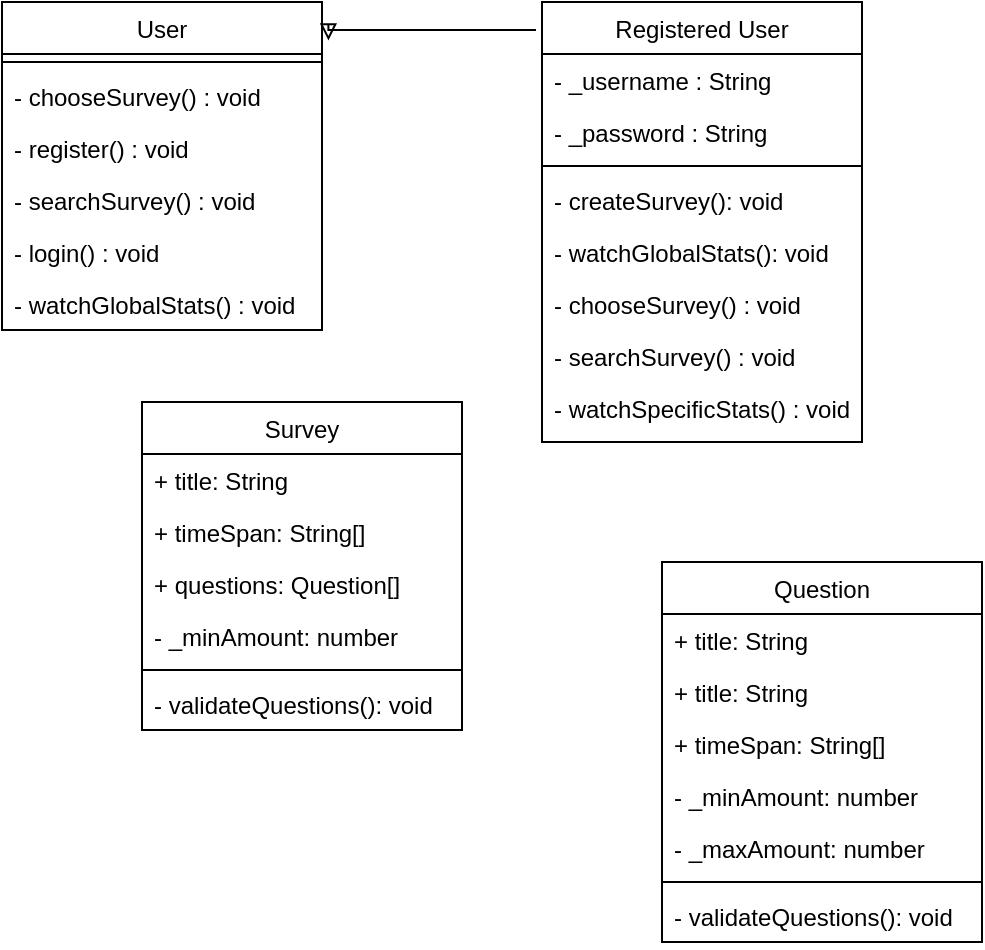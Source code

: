 <mxfile version="14.8.1" type="device"><diagram id="C5RBs43oDa-KdzZeNtuy" name="Page-1"><mxGraphModel dx="1422" dy="794" grid="1" gridSize="10" guides="1" tooltips="1" connect="1" arrows="1" fold="1" page="1" pageScale="1" pageWidth="827" pageHeight="1169" math="0" shadow="0"><root><mxCell id="WIyWlLk6GJQsqaUBKTNV-0"/><mxCell id="WIyWlLk6GJQsqaUBKTNV-1" parent="WIyWlLk6GJQsqaUBKTNV-0"/><mxCell id="sMYsFtflVqnbd84UdNoo-0" value="Registered User" style="swimlane;fontStyle=0;align=center;verticalAlign=top;childLayout=stackLayout;horizontal=1;startSize=26;horizontalStack=0;resizeParent=1;resizeLast=0;collapsible=1;marginBottom=0;rounded=0;shadow=0;strokeWidth=1;" vertex="1" parent="WIyWlLk6GJQsqaUBKTNV-1"><mxGeometry x="310" y="30" width="160" height="220" as="geometry"><mxRectangle x="230" y="140" width="160" height="26" as="alternateBounds"/></mxGeometry></mxCell><mxCell id="sMYsFtflVqnbd84UdNoo-1" value="- _username : String" style="text;align=left;verticalAlign=top;spacingLeft=4;spacingRight=4;overflow=hidden;rotatable=0;points=[[0,0.5],[1,0.5]];portConstraint=eastwest;" vertex="1" parent="sMYsFtflVqnbd84UdNoo-0"><mxGeometry y="26" width="160" height="26" as="geometry"/></mxCell><mxCell id="sMYsFtflVqnbd84UdNoo-2" value="- _password : String" style="text;align=left;verticalAlign=top;spacingLeft=4;spacingRight=4;overflow=hidden;rotatable=0;points=[[0,0.5],[1,0.5]];portConstraint=eastwest;rounded=0;shadow=0;html=0;" vertex="1" parent="sMYsFtflVqnbd84UdNoo-0"><mxGeometry y="52" width="160" height="26" as="geometry"/></mxCell><mxCell id="sMYsFtflVqnbd84UdNoo-4" value="" style="line;html=1;strokeWidth=1;align=left;verticalAlign=middle;spacingTop=-1;spacingLeft=3;spacingRight=3;rotatable=0;labelPosition=right;points=[];portConstraint=eastwest;" vertex="1" parent="sMYsFtflVqnbd84UdNoo-0"><mxGeometry y="78" width="160" height="8" as="geometry"/></mxCell><mxCell id="sMYsFtflVqnbd84UdNoo-6" value="- createSurvey(): void" style="text;align=left;verticalAlign=top;spacingLeft=4;spacingRight=4;overflow=hidden;rotatable=0;points=[[0,0.5],[1,0.5]];portConstraint=eastwest;" vertex="1" parent="sMYsFtflVqnbd84UdNoo-0"><mxGeometry y="86" width="160" height="26" as="geometry"/></mxCell><mxCell id="sMYsFtflVqnbd84UdNoo-7" value="- watchGlobalStats(): void" style="text;align=left;verticalAlign=top;spacingLeft=4;spacingRight=4;overflow=hidden;rotatable=0;points=[[0,0.5],[1,0.5]];portConstraint=eastwest;" vertex="1" parent="sMYsFtflVqnbd84UdNoo-0"><mxGeometry y="112" width="160" height="26" as="geometry"/></mxCell><mxCell id="sMYsFtflVqnbd84UdNoo-26" value="- chooseSurvey() : void" style="text;align=left;verticalAlign=top;spacingLeft=4;spacingRight=4;overflow=hidden;rotatable=0;points=[[0,0.5],[1,0.5]];portConstraint=eastwest;" vertex="1" parent="sMYsFtflVqnbd84UdNoo-0"><mxGeometry y="138" width="160" height="26" as="geometry"/></mxCell><mxCell id="sMYsFtflVqnbd84UdNoo-27" value="- searchSurvey() : void" style="text;align=left;verticalAlign=top;spacingLeft=4;spacingRight=4;overflow=hidden;rotatable=0;points=[[0,0.5],[1,0.5]];portConstraint=eastwest;" vertex="1" parent="sMYsFtflVqnbd84UdNoo-0"><mxGeometry y="164" width="160" height="26" as="geometry"/></mxCell><mxCell id="sMYsFtflVqnbd84UdNoo-28" value="- watchSpecificStats() : void" style="text;align=left;verticalAlign=top;spacingLeft=4;spacingRight=4;overflow=hidden;rotatable=0;points=[[0,0.5],[1,0.5]];portConstraint=eastwest;" vertex="1" parent="sMYsFtflVqnbd84UdNoo-0"><mxGeometry y="190" width="160" height="26" as="geometry"/></mxCell><mxCell id="sMYsFtflVqnbd84UdNoo-11" value="Survey" style="swimlane;fontStyle=0;align=center;verticalAlign=top;childLayout=stackLayout;horizontal=1;startSize=26;horizontalStack=0;resizeParent=1;resizeLast=0;collapsible=1;marginBottom=0;rounded=0;shadow=0;strokeWidth=1;" vertex="1" parent="WIyWlLk6GJQsqaUBKTNV-1"><mxGeometry x="110" y="230" width="160" height="164" as="geometry"><mxRectangle x="130" y="380" width="160" height="26" as="alternateBounds"/></mxGeometry></mxCell><mxCell id="sMYsFtflVqnbd84UdNoo-13" value="+ title: String" style="text;align=left;verticalAlign=top;spacingLeft=4;spacingRight=4;overflow=hidden;rotatable=0;points=[[0,0.5],[1,0.5]];portConstraint=eastwest;rounded=0;shadow=0;html=0;" vertex="1" parent="sMYsFtflVqnbd84UdNoo-11"><mxGeometry y="26" width="160" height="26" as="geometry"/></mxCell><mxCell id="sMYsFtflVqnbd84UdNoo-29" value="+ timeSpan: String[]" style="text;align=left;verticalAlign=top;spacingLeft=4;spacingRight=4;overflow=hidden;rotatable=0;points=[[0,0.5],[1,0.5]];portConstraint=eastwest;rounded=0;shadow=0;html=0;" vertex="1" parent="sMYsFtflVqnbd84UdNoo-11"><mxGeometry y="52" width="160" height="26" as="geometry"/></mxCell><mxCell id="sMYsFtflVqnbd84UdNoo-14" value="+ questions: Question[]" style="text;align=left;verticalAlign=top;spacingLeft=4;spacingRight=4;overflow=hidden;rotatable=0;points=[[0,0.5],[1,0.5]];portConstraint=eastwest;rounded=0;shadow=0;html=0;" vertex="1" parent="sMYsFtflVqnbd84UdNoo-11"><mxGeometry y="78" width="160" height="26" as="geometry"/></mxCell><mxCell id="sMYsFtflVqnbd84UdNoo-38" value="- _minAmount: number&#10;" style="text;align=left;verticalAlign=top;spacingLeft=4;spacingRight=4;overflow=hidden;rotatable=0;points=[[0,0.5],[1,0.5]];portConstraint=eastwest;rounded=0;shadow=0;html=0;" vertex="1" parent="sMYsFtflVqnbd84UdNoo-11"><mxGeometry y="104" width="160" height="26" as="geometry"/></mxCell><mxCell id="sMYsFtflVqnbd84UdNoo-15" value="" style="line;html=1;strokeWidth=1;align=left;verticalAlign=middle;spacingTop=-1;spacingLeft=3;spacingRight=3;rotatable=0;labelPosition=right;points=[];portConstraint=eastwest;" vertex="1" parent="sMYsFtflVqnbd84UdNoo-11"><mxGeometry y="130" width="160" height="8" as="geometry"/></mxCell><mxCell id="sMYsFtflVqnbd84UdNoo-16" value="- validateQuestions(): void" style="text;align=left;verticalAlign=top;spacingLeft=4;spacingRight=4;overflow=hidden;rotatable=0;points=[[0,0.5],[1,0.5]];portConstraint=eastwest;fontStyle=0" vertex="1" parent="sMYsFtflVqnbd84UdNoo-11"><mxGeometry y="138" width="160" height="26" as="geometry"/></mxCell><mxCell id="sMYsFtflVqnbd84UdNoo-18" value="User" style="swimlane;fontStyle=0;align=center;verticalAlign=top;childLayout=stackLayout;horizontal=1;startSize=26;horizontalStack=0;resizeParent=1;resizeLast=0;collapsible=1;marginBottom=0;rounded=0;shadow=0;strokeWidth=1;" vertex="1" parent="WIyWlLk6GJQsqaUBKTNV-1"><mxGeometry x="40" y="30" width="160" height="164" as="geometry"><mxRectangle x="230" y="140" width="160" height="26" as="alternateBounds"/></mxGeometry></mxCell><mxCell id="sMYsFtflVqnbd84UdNoo-19" value="" style="line;html=1;strokeWidth=1;align=left;verticalAlign=middle;spacingTop=-1;spacingLeft=3;spacingRight=3;rotatable=0;labelPosition=right;points=[];portConstraint=eastwest;" vertex="1" parent="sMYsFtflVqnbd84UdNoo-18"><mxGeometry y="26" width="160" height="8" as="geometry"/></mxCell><mxCell id="sMYsFtflVqnbd84UdNoo-20" value="- chooseSurvey() : void" style="text;align=left;verticalAlign=top;spacingLeft=4;spacingRight=4;overflow=hidden;rotatable=0;points=[[0,0.5],[1,0.5]];portConstraint=eastwest;" vertex="1" parent="sMYsFtflVqnbd84UdNoo-18"><mxGeometry y="34" width="160" height="26" as="geometry"/></mxCell><mxCell id="sMYsFtflVqnbd84UdNoo-21" value="- register() : void" style="text;align=left;verticalAlign=top;spacingLeft=4;spacingRight=4;overflow=hidden;rotatable=0;points=[[0,0.5],[1,0.5]];portConstraint=eastwest;" vertex="1" parent="sMYsFtflVqnbd84UdNoo-18"><mxGeometry y="60" width="160" height="26" as="geometry"/></mxCell><mxCell id="sMYsFtflVqnbd84UdNoo-22" value="- searchSurvey() : void" style="text;align=left;verticalAlign=top;spacingLeft=4;spacingRight=4;overflow=hidden;rotatable=0;points=[[0,0.5],[1,0.5]];portConstraint=eastwest;" vertex="1" parent="sMYsFtflVqnbd84UdNoo-18"><mxGeometry y="86" width="160" height="26" as="geometry"/></mxCell><mxCell id="sMYsFtflVqnbd84UdNoo-25" value="- login() : void" style="text;align=left;verticalAlign=top;spacingLeft=4;spacingRight=4;overflow=hidden;rotatable=0;points=[[0,0.5],[1,0.5]];portConstraint=eastwest;" vertex="1" parent="sMYsFtflVqnbd84UdNoo-18"><mxGeometry y="112" width="160" height="26" as="geometry"/></mxCell><mxCell id="sMYsFtflVqnbd84UdNoo-24" value="- watchGlobalStats() : void" style="text;align=left;verticalAlign=top;spacingLeft=4;spacingRight=4;overflow=hidden;rotatable=0;points=[[0,0.5],[1,0.5]];portConstraint=eastwest;" vertex="1" parent="sMYsFtflVqnbd84UdNoo-18"><mxGeometry y="138" width="160" height="26" as="geometry"/></mxCell><mxCell id="sMYsFtflVqnbd84UdNoo-23" style="edgeStyle=orthogonalEdgeStyle;rounded=0;orthogonalLoop=1;jettySize=auto;html=1;entryX=1.02;entryY=0.117;entryDx=0;entryDy=0;entryPerimeter=0;endArrow=block;endFill=0;" edge="1" parent="WIyWlLk6GJQsqaUBKTNV-1" target="sMYsFtflVqnbd84UdNoo-18"><mxGeometry relative="1" as="geometry"><mxPoint x="307" y="44" as="sourcePoint"/><Array as="points"><mxPoint x="307" y="44"/></Array></mxGeometry></mxCell><mxCell id="sMYsFtflVqnbd84UdNoo-30" value="Question" style="swimlane;fontStyle=0;align=center;verticalAlign=top;childLayout=stackLayout;horizontal=1;startSize=26;horizontalStack=0;resizeParent=1;resizeLast=0;collapsible=1;marginBottom=0;rounded=0;shadow=0;strokeWidth=1;" vertex="1" parent="WIyWlLk6GJQsqaUBKTNV-1"><mxGeometry x="370" y="310" width="160" height="190" as="geometry"><mxRectangle x="130" y="380" width="160" height="26" as="alternateBounds"/></mxGeometry></mxCell><mxCell id="sMYsFtflVqnbd84UdNoo-31" value="+ title: String" style="text;align=left;verticalAlign=top;spacingLeft=4;spacingRight=4;overflow=hidden;rotatable=0;points=[[0,0.5],[1,0.5]];portConstraint=eastwest;rounded=0;shadow=0;html=0;" vertex="1" parent="sMYsFtflVqnbd84UdNoo-30"><mxGeometry y="26" width="160" height="26" as="geometry"/></mxCell><mxCell id="sMYsFtflVqnbd84UdNoo-36" value="+ title: String" style="text;align=left;verticalAlign=top;spacingLeft=4;spacingRight=4;overflow=hidden;rotatable=0;points=[[0,0.5],[1,0.5]];portConstraint=eastwest;rounded=0;shadow=0;html=0;" vertex="1" parent="sMYsFtflVqnbd84UdNoo-30"><mxGeometry y="52" width="160" height="26" as="geometry"/></mxCell><mxCell id="sMYsFtflVqnbd84UdNoo-32" value="+ timeSpan: String[]" style="text;align=left;verticalAlign=top;spacingLeft=4;spacingRight=4;overflow=hidden;rotatable=0;points=[[0,0.5],[1,0.5]];portConstraint=eastwest;rounded=0;shadow=0;html=0;" vertex="1" parent="sMYsFtflVqnbd84UdNoo-30"><mxGeometry y="78" width="160" height="26" as="geometry"/></mxCell><mxCell id="sMYsFtflVqnbd84UdNoo-33" value="- _minAmount: number&#10;" style="text;align=left;verticalAlign=top;spacingLeft=4;spacingRight=4;overflow=hidden;rotatable=0;points=[[0,0.5],[1,0.5]];portConstraint=eastwest;rounded=0;shadow=0;html=0;" vertex="1" parent="sMYsFtflVqnbd84UdNoo-30"><mxGeometry y="104" width="160" height="26" as="geometry"/></mxCell><mxCell id="sMYsFtflVqnbd84UdNoo-37" value="- _maxAmount: number&#10;" style="text;align=left;verticalAlign=top;spacingLeft=4;spacingRight=4;overflow=hidden;rotatable=0;points=[[0,0.5],[1,0.5]];portConstraint=eastwest;rounded=0;shadow=0;html=0;" vertex="1" parent="sMYsFtflVqnbd84UdNoo-30"><mxGeometry y="130" width="160" height="26" as="geometry"/></mxCell><mxCell id="sMYsFtflVqnbd84UdNoo-34" value="" style="line;html=1;strokeWidth=1;align=left;verticalAlign=middle;spacingTop=-1;spacingLeft=3;spacingRight=3;rotatable=0;labelPosition=right;points=[];portConstraint=eastwest;" vertex="1" parent="sMYsFtflVqnbd84UdNoo-30"><mxGeometry y="156" width="160" height="8" as="geometry"/></mxCell><mxCell id="sMYsFtflVqnbd84UdNoo-35" value="- validateQuestions(): void" style="text;align=left;verticalAlign=top;spacingLeft=4;spacingRight=4;overflow=hidden;rotatable=0;points=[[0,0.5],[1,0.5]];portConstraint=eastwest;fontStyle=0" vertex="1" parent="sMYsFtflVqnbd84UdNoo-30"><mxGeometry y="164" width="160" height="26" as="geometry"/></mxCell></root></mxGraphModel></diagram></mxfile>